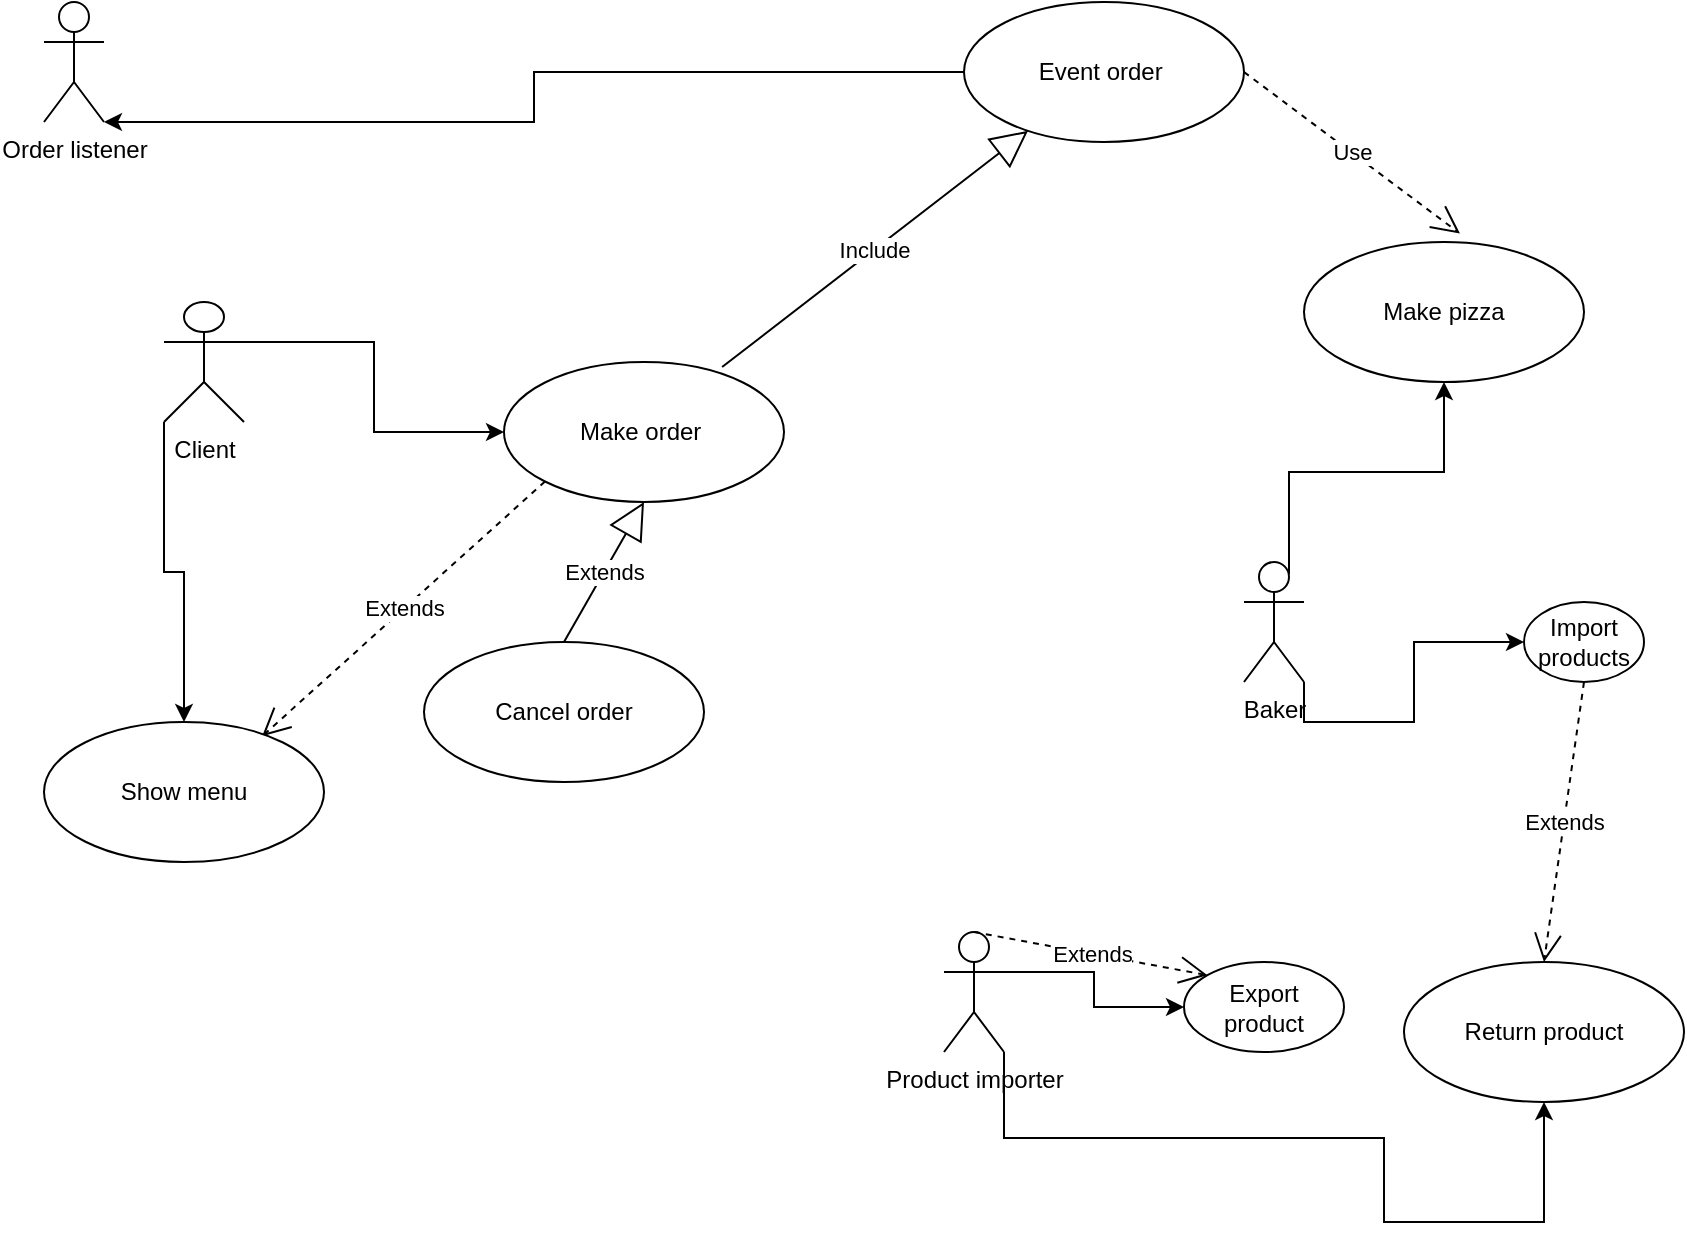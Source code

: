 <mxfile version="14.3.0" type="github"><diagram id="B6sqhy3KyKNnUJTRNtSW" name="Page-1"><mxGraphModel dx="1221" dy="692" grid="1" gridSize="10" guides="1" tooltips="1" connect="1" arrows="1" fold="1" page="1" pageScale="1" pageWidth="827" pageHeight="1169" math="0" shadow="0"><root><mxCell id="0"/><mxCell id="1" parent="0"/><mxCell id="KACJ85VHeMCypWyKc8Kx-49" value="Extends" style="endArrow=open;endSize=12;dashed=1;html=1;entryX=0.779;entryY=0.102;entryDx=0;entryDy=0;exitX=0;exitY=1;exitDx=0;exitDy=0;entryPerimeter=0;" edge="1" parent="1" source="KACJ85VHeMCypWyKc8Kx-5" target="KACJ85VHeMCypWyKc8Kx-18"><mxGeometry width="160" relative="1" as="geometry"><mxPoint x="413.94" y="270.0" as="sourcePoint"/><mxPoint x="240" y="390" as="targetPoint"/></mxGeometry></mxCell><mxCell id="KACJ85VHeMCypWyKc8Kx-46" style="edgeStyle=orthogonalEdgeStyle;rounded=0;orthogonalLoop=1;jettySize=auto;html=1;exitX=1;exitY=0.333;exitDx=0;exitDy=0;exitPerimeter=0;entryX=0;entryY=0.5;entryDx=0;entryDy=0;" edge="1" parent="1" source="KACJ85VHeMCypWyKc8Kx-1" target="KACJ85VHeMCypWyKc8Kx-5"><mxGeometry relative="1" as="geometry"/></mxCell><mxCell id="KACJ85VHeMCypWyKc8Kx-47" style="edgeStyle=orthogonalEdgeStyle;rounded=0;orthogonalLoop=1;jettySize=auto;html=1;exitX=0;exitY=1;exitDx=0;exitDy=0;exitPerimeter=0;" edge="1" parent="1" source="KACJ85VHeMCypWyKc8Kx-1" target="KACJ85VHeMCypWyKc8Kx-18"><mxGeometry relative="1" as="geometry"/></mxCell><mxCell id="KACJ85VHeMCypWyKc8Kx-1" value="Client" style="shape=umlActor;verticalLabelPosition=bottom;verticalAlign=top;html=1;outlineConnect=0;" vertex="1" parent="1"><mxGeometry x="190" y="190" width="40" height="60" as="geometry"/></mxCell><mxCell id="KACJ85VHeMCypWyKc8Kx-5" value="Make order&amp;nbsp;" style="ellipse;whiteSpace=wrap;html=1;" vertex="1" parent="1"><mxGeometry x="360" y="220" width="140" height="70" as="geometry"/></mxCell><mxCell id="KACJ85VHeMCypWyKc8Kx-7" value="Extends" style="endArrow=block;endSize=16;endFill=0;html=1;exitX=0.5;exitY=0;exitDx=0;exitDy=0;entryX=0.5;entryY=1;entryDx=0;entryDy=0;" edge="1" parent="1" source="KACJ85VHeMCypWyKc8Kx-8" target="KACJ85VHeMCypWyKc8Kx-5"><mxGeometry width="160" relative="1" as="geometry"><mxPoint x="390" y="340" as="sourcePoint"/><mxPoint x="390" y="320" as="targetPoint"/></mxGeometry></mxCell><mxCell id="KACJ85VHeMCypWyKc8Kx-8" value="Cancel order" style="ellipse;whiteSpace=wrap;html=1;" vertex="1" parent="1"><mxGeometry x="320" y="360" width="140" height="70" as="geometry"/></mxCell><mxCell id="KACJ85VHeMCypWyKc8Kx-13" value="Order listener" style="shape=umlActor;verticalLabelPosition=bottom;verticalAlign=top;html=1;" vertex="1" parent="1"><mxGeometry x="130" y="40" width="30" height="60" as="geometry"/></mxCell><mxCell id="KACJ85VHeMCypWyKc8Kx-18" value="Show menu" style="ellipse;whiteSpace=wrap;html=1;" vertex="1" parent="1"><mxGeometry x="130" y="400" width="140" height="70" as="geometry"/></mxCell><mxCell id="KACJ85VHeMCypWyKc8Kx-58" style="edgeStyle=orthogonalEdgeStyle;rounded=0;orthogonalLoop=1;jettySize=auto;html=1;exitX=0;exitY=0.5;exitDx=0;exitDy=0;entryX=1;entryY=1;entryDx=0;entryDy=0;entryPerimeter=0;" edge="1" parent="1" source="KACJ85VHeMCypWyKc8Kx-23" target="KACJ85VHeMCypWyKc8Kx-13"><mxGeometry relative="1" as="geometry"><Array as="points"><mxPoint x="375" y="75"/><mxPoint x="375" y="100"/></Array></mxGeometry></mxCell><mxCell id="KACJ85VHeMCypWyKc8Kx-23" value="Event order&amp;nbsp;" style="ellipse;whiteSpace=wrap;html=1;" vertex="1" parent="1"><mxGeometry x="590" y="40" width="140" height="70" as="geometry"/></mxCell><mxCell id="KACJ85VHeMCypWyKc8Kx-59" style="edgeStyle=orthogonalEdgeStyle;rounded=0;orthogonalLoop=1;jettySize=auto;html=1;exitX=0.75;exitY=0.1;exitDx=0;exitDy=0;exitPerimeter=0;entryX=0.5;entryY=1;entryDx=0;entryDy=0;" edge="1" parent="1" source="KACJ85VHeMCypWyKc8Kx-25" target="KACJ85VHeMCypWyKc8Kx-28"><mxGeometry relative="1" as="geometry"/></mxCell><mxCell id="KACJ85VHeMCypWyKc8Kx-60" style="edgeStyle=orthogonalEdgeStyle;rounded=0;orthogonalLoop=1;jettySize=auto;html=1;exitX=1;exitY=1;exitDx=0;exitDy=0;exitPerimeter=0;entryX=0;entryY=0.5;entryDx=0;entryDy=0;" edge="1" parent="1" source="KACJ85VHeMCypWyKc8Kx-25" target="KACJ85VHeMCypWyKc8Kx-45"><mxGeometry relative="1" as="geometry"/></mxCell><mxCell id="KACJ85VHeMCypWyKc8Kx-25" value="Baker" style="shape=umlActor;verticalLabelPosition=bottom;verticalAlign=top;html=1;" vertex="1" parent="1"><mxGeometry x="730" y="320" width="30" height="60" as="geometry"/></mxCell><mxCell id="KACJ85VHeMCypWyKc8Kx-28" value="Make pizza" style="ellipse;whiteSpace=wrap;html=1;" vertex="1" parent="1"><mxGeometry x="760" y="160" width="140" height="70" as="geometry"/></mxCell><mxCell id="KACJ85VHeMCypWyKc8Kx-29" value="Use" style="endArrow=open;endSize=12;dashed=1;html=1;exitX=1;exitY=0.5;exitDx=0;exitDy=0;entryX=0.557;entryY=-0.06;entryDx=0;entryDy=0;entryPerimeter=0;" edge="1" parent="1" source="KACJ85VHeMCypWyKc8Kx-23" target="KACJ85VHeMCypWyKc8Kx-28"><mxGeometry width="160" relative="1" as="geometry"><mxPoint x="780" y="124.83" as="sourcePoint"/><mxPoint x="350" y="119.999" as="targetPoint"/></mxGeometry></mxCell><mxCell id="KACJ85VHeMCypWyKc8Kx-61" style="edgeStyle=orthogonalEdgeStyle;rounded=0;orthogonalLoop=1;jettySize=auto;html=1;exitX=1;exitY=0.333;exitDx=0;exitDy=0;exitPerimeter=0;entryX=0;entryY=0.5;entryDx=0;entryDy=0;" edge="1" parent="1" source="KACJ85VHeMCypWyKc8Kx-31" target="KACJ85VHeMCypWyKc8Kx-34"><mxGeometry relative="1" as="geometry"/></mxCell><mxCell id="KACJ85VHeMCypWyKc8Kx-63" style="edgeStyle=orthogonalEdgeStyle;rounded=0;orthogonalLoop=1;jettySize=auto;html=1;exitX=1;exitY=1;exitDx=0;exitDy=0;exitPerimeter=0;entryX=0.5;entryY=1;entryDx=0;entryDy=0;" edge="1" parent="1" source="KACJ85VHeMCypWyKc8Kx-31" target="KACJ85VHeMCypWyKc8Kx-43"><mxGeometry relative="1" as="geometry"><mxPoint x="830" y="650" as="targetPoint"/><Array as="points"><mxPoint x="610" y="608"/><mxPoint x="800" y="608"/><mxPoint x="800" y="650"/><mxPoint x="880" y="650"/></Array></mxGeometry></mxCell><mxCell id="KACJ85VHeMCypWyKc8Kx-31" value="Product importer" style="shape=umlActor;verticalLabelPosition=bottom;verticalAlign=top;html=1;" vertex="1" parent="1"><mxGeometry x="580" y="505" width="30" height="60" as="geometry"/></mxCell><mxCell id="KACJ85VHeMCypWyKc8Kx-34" value="Export product" style="ellipse;whiteSpace=wrap;html=1;" vertex="1" parent="1"><mxGeometry x="700" y="520" width="80" height="45" as="geometry"/></mxCell><mxCell id="KACJ85VHeMCypWyKc8Kx-43" value="Return product" style="ellipse;whiteSpace=wrap;html=1;" vertex="1" parent="1"><mxGeometry x="810" y="520" width="140" height="70" as="geometry"/></mxCell><mxCell id="KACJ85VHeMCypWyKc8Kx-45" value="Import products" style="ellipse;whiteSpace=wrap;html=1;" vertex="1" parent="1"><mxGeometry x="870" y="340" width="60" height="40" as="geometry"/></mxCell><mxCell id="KACJ85VHeMCypWyKc8Kx-55" value="Include" style="endArrow=block;endSize=16;endFill=0;html=1;exitX=0.779;exitY=0.036;exitDx=0;exitDy=0;exitPerimeter=0;" edge="1" parent="1" source="KACJ85VHeMCypWyKc8Kx-5" target="KACJ85VHeMCypWyKc8Kx-23"><mxGeometry width="160" relative="1" as="geometry"><mxPoint x="520" y="210" as="sourcePoint"/><mxPoint x="560" y="140" as="targetPoint"/></mxGeometry></mxCell><mxCell id="KACJ85VHeMCypWyKc8Kx-64" value="Extends" style="endArrow=open;endSize=12;dashed=1;html=1;entryX=0;entryY=0;entryDx=0;entryDy=0;exitX=0.5;exitY=0;exitDx=0;exitDy=0;exitPerimeter=0;" edge="1" parent="1" source="KACJ85VHeMCypWyKc8Kx-31" target="KACJ85VHeMCypWyKc8Kx-34"><mxGeometry width="160" relative="1" as="geometry"><mxPoint x="1041.021" y="377.396" as="sourcePoint"/><mxPoint x="900" y="505.0" as="targetPoint"/></mxGeometry></mxCell><mxCell id="KACJ85VHeMCypWyKc8Kx-65" value="Extends" style="endArrow=open;endSize=12;dashed=1;html=1;entryX=0.5;entryY=0;entryDx=0;entryDy=0;exitX=0.5;exitY=1;exitDx=0;exitDy=0;" edge="1" parent="1" source="KACJ85VHeMCypWyKc8Kx-45" target="KACJ85VHeMCypWyKc8Kx-43"><mxGeometry width="160" relative="1" as="geometry"><mxPoint x="940" y="448.36" as="sourcePoint"/><mxPoint x="1056.623" y="470.002" as="targetPoint"/></mxGeometry></mxCell></root></mxGraphModel></diagram></mxfile>